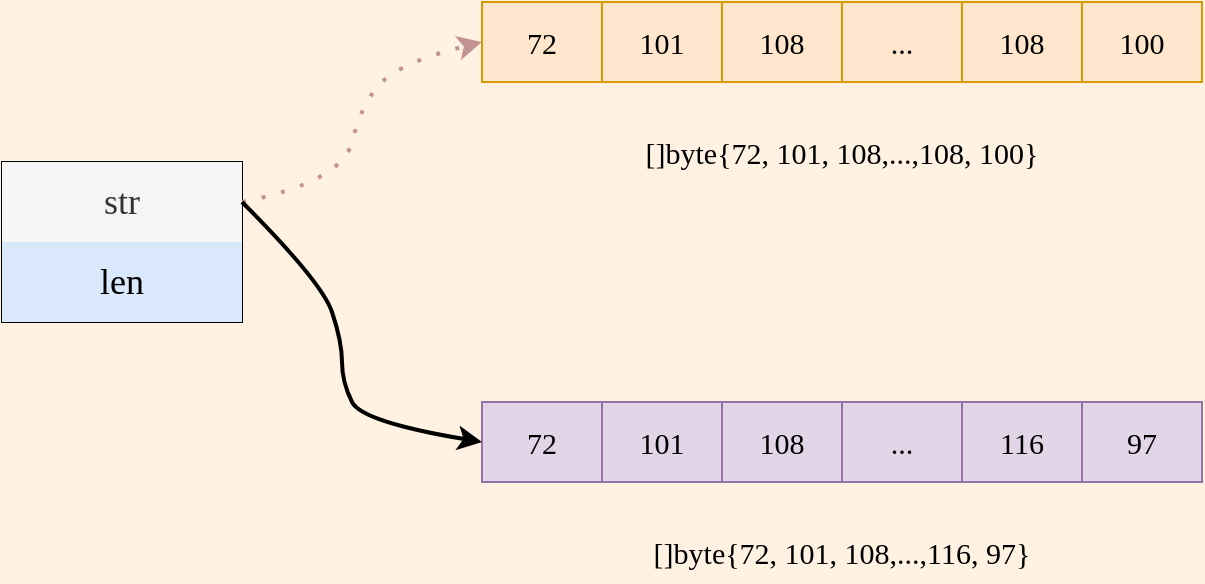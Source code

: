 <mxfile version="21.3.5" type="github">
  <diagram name="第 1 页" id="hgoyrOUg3Z2H3lXpM1j8">
    <mxGraphModel dx="1434" dy="805" grid="1" gridSize="10" guides="1" tooltips="1" connect="1" arrows="1" fold="1" page="1" pageScale="1" pageWidth="1169" pageHeight="827" background="#fff2e2" math="0" shadow="0">
      <root>
        <mxCell id="0" />
        <mxCell id="1" parent="0" />
        <mxCell id="Tzf7VT2PYR4jWi94Yynm-2" value="" style="shape=table;startSize=0;container=1;collapsible=0;childLayout=tableLayout;fontSize=15;" vertex="1" parent="1">
          <mxGeometry x="200" y="280" width="120" height="80" as="geometry" />
        </mxCell>
        <mxCell id="Tzf7VT2PYR4jWi94Yynm-3" value="" style="shape=tableRow;horizontal=0;startSize=0;swimlaneHead=0;swimlaneBody=0;strokeColor=inherit;top=0;left=0;bottom=0;right=0;collapsible=0;dropTarget=0;fillColor=none;points=[[0,0.5],[1,0.5]];portConstraint=eastwest;" vertex="1" parent="Tzf7VT2PYR4jWi94Yynm-2">
          <mxGeometry width="120" height="40" as="geometry" />
        </mxCell>
        <mxCell id="Tzf7VT2PYR4jWi94Yynm-4" value="str" style="shape=partialRectangle;html=1;whiteSpace=wrap;connectable=0;strokeColor=#666666;overflow=hidden;fillColor=#f5f5f5;top=0;left=0;bottom=0;right=0;pointerEvents=1;fontColor=#333333;fontSize=18;fontFamily=Comic Sans MS;" vertex="1" parent="Tzf7VT2PYR4jWi94Yynm-3">
          <mxGeometry width="120" height="40" as="geometry">
            <mxRectangle width="120" height="40" as="alternateBounds" />
          </mxGeometry>
        </mxCell>
        <mxCell id="Tzf7VT2PYR4jWi94Yynm-5" value="" style="shape=tableRow;horizontal=0;startSize=0;swimlaneHead=0;swimlaneBody=0;strokeColor=inherit;top=0;left=0;bottom=0;right=0;collapsible=0;dropTarget=0;fillColor=none;points=[[0,0.5],[1,0.5]];portConstraint=eastwest;" vertex="1" parent="Tzf7VT2PYR4jWi94Yynm-2">
          <mxGeometry y="40" width="120" height="40" as="geometry" />
        </mxCell>
        <mxCell id="Tzf7VT2PYR4jWi94Yynm-6" value="len" style="shape=partialRectangle;html=1;whiteSpace=wrap;connectable=0;strokeColor=#6c8ebf;overflow=hidden;fillColor=#dae8fc;top=0;left=0;bottom=0;right=0;pointerEvents=1;fontSize=18;fontFamily=Comic Sans MS;" vertex="1" parent="Tzf7VT2PYR4jWi94Yynm-5">
          <mxGeometry width="120" height="40" as="geometry">
            <mxRectangle width="120" height="40" as="alternateBounds" />
          </mxGeometry>
        </mxCell>
        <mxCell id="Tzf7VT2PYR4jWi94Yynm-7" value="" style="shape=table;startSize=0;container=1;collapsible=0;childLayout=tableLayout;fontSize=14;fillColor=#ffe6cc;strokeColor=#d79b00;" vertex="1" parent="1">
          <mxGeometry x="440" y="200" width="360" height="40" as="geometry" />
        </mxCell>
        <mxCell id="Tzf7VT2PYR4jWi94Yynm-8" value="" style="shape=tableRow;horizontal=0;startSize=0;swimlaneHead=0;swimlaneBody=0;strokeColor=inherit;top=0;left=0;bottom=0;right=0;collapsible=0;dropTarget=0;fillColor=none;points=[[0,0.5],[1,0.5]];portConstraint=eastwest;" vertex="1" parent="Tzf7VT2PYR4jWi94Yynm-7">
          <mxGeometry width="360" height="40" as="geometry" />
        </mxCell>
        <mxCell id="Tzf7VT2PYR4jWi94Yynm-9" value="72" style="shape=partialRectangle;html=1;whiteSpace=wrap;connectable=0;strokeColor=inherit;overflow=hidden;fillColor=none;top=0;left=0;bottom=0;right=0;pointerEvents=1;fontSize=15;fontFamily=Comic Sans MS;" vertex="1" parent="Tzf7VT2PYR4jWi94Yynm-8">
          <mxGeometry width="60" height="40" as="geometry">
            <mxRectangle width="60" height="40" as="alternateBounds" />
          </mxGeometry>
        </mxCell>
        <mxCell id="Tzf7VT2PYR4jWi94Yynm-10" value="101" style="shape=partialRectangle;html=1;whiteSpace=wrap;connectable=0;strokeColor=inherit;overflow=hidden;fillColor=none;top=0;left=0;bottom=0;right=0;pointerEvents=1;fontSize=15;fontFamily=Comic Sans MS;" vertex="1" parent="Tzf7VT2PYR4jWi94Yynm-8">
          <mxGeometry x="60" width="60" height="40" as="geometry">
            <mxRectangle width="60" height="40" as="alternateBounds" />
          </mxGeometry>
        </mxCell>
        <mxCell id="Tzf7VT2PYR4jWi94Yynm-11" value="108" style="shape=partialRectangle;html=1;whiteSpace=wrap;connectable=0;strokeColor=inherit;overflow=hidden;fillColor=none;top=0;left=0;bottom=0;right=0;pointerEvents=1;fontSize=15;fontFamily=Comic Sans MS;" vertex="1" parent="Tzf7VT2PYR4jWi94Yynm-8">
          <mxGeometry x="120" width="60" height="40" as="geometry">
            <mxRectangle width="60" height="40" as="alternateBounds" />
          </mxGeometry>
        </mxCell>
        <mxCell id="Tzf7VT2PYR4jWi94Yynm-12" value="..." style="shape=partialRectangle;html=1;whiteSpace=wrap;connectable=0;strokeColor=inherit;overflow=hidden;fillColor=none;top=0;left=0;bottom=0;right=0;pointerEvents=1;fontSize=15;fontFamily=Comic Sans MS;" vertex="1" parent="Tzf7VT2PYR4jWi94Yynm-8">
          <mxGeometry x="180" width="60" height="40" as="geometry">
            <mxRectangle width="60" height="40" as="alternateBounds" />
          </mxGeometry>
        </mxCell>
        <mxCell id="Tzf7VT2PYR4jWi94Yynm-13" value="108" style="shape=partialRectangle;html=1;whiteSpace=wrap;connectable=0;strokeColor=inherit;overflow=hidden;fillColor=none;top=0;left=0;bottom=0;right=0;pointerEvents=1;fontSize=15;fontFamily=Comic Sans MS;" vertex="1" parent="Tzf7VT2PYR4jWi94Yynm-8">
          <mxGeometry x="240" width="60" height="40" as="geometry">
            <mxRectangle width="60" height="40" as="alternateBounds" />
          </mxGeometry>
        </mxCell>
        <mxCell id="Tzf7VT2PYR4jWi94Yynm-14" value="100" style="shape=partialRectangle;html=1;whiteSpace=wrap;connectable=0;strokeColor=inherit;overflow=hidden;fillColor=none;top=0;left=0;bottom=0;right=0;pointerEvents=1;fontSize=15;fontFamily=Comic Sans MS;" vertex="1" parent="Tzf7VT2PYR4jWi94Yynm-8">
          <mxGeometry x="300" width="60" height="40" as="geometry">
            <mxRectangle width="60" height="40" as="alternateBounds" />
          </mxGeometry>
        </mxCell>
        <mxCell id="Tzf7VT2PYR4jWi94Yynm-15" value="" style="curved=1;endArrow=classic;html=1;rounded=0;exitX=1;exitY=0.25;exitDx=0;exitDy=0;entryX=0;entryY=0.5;entryDx=0;entryDy=0;strokeWidth=2;dashed=1;dashPattern=1 4;strokeColor=#c39292;" edge="1" parent="1" source="Tzf7VT2PYR4jWi94Yynm-2" target="Tzf7VT2PYR4jWi94Yynm-8">
          <mxGeometry width="50" height="50" relative="1" as="geometry">
            <mxPoint x="560" y="440" as="sourcePoint" />
            <mxPoint x="610" y="390" as="targetPoint" />
            <Array as="points">
              <mxPoint x="370" y="290" />
              <mxPoint x="380" y="250" />
              <mxPoint x="400" y="230" />
            </Array>
          </mxGeometry>
        </mxCell>
        <mxCell id="Tzf7VT2PYR4jWi94Yynm-16" value="[]byte{72, 101, 108,...,108, 100}" style="text;html=1;strokeColor=none;fillColor=none;align=center;verticalAlign=middle;whiteSpace=wrap;rounded=0;fontSize=15;fontFamily=Comic Sans MS;" vertex="1" parent="1">
          <mxGeometry x="485" y="260" width="270" height="30" as="geometry" />
        </mxCell>
        <mxCell id="Tzf7VT2PYR4jWi94Yynm-18" value="" style="shape=table;startSize=0;container=1;collapsible=0;childLayout=tableLayout;fontSize=14;fillColor=#e1d5e7;strokeColor=#9673a6;" vertex="1" parent="1">
          <mxGeometry x="440" y="400" width="360" height="40" as="geometry" />
        </mxCell>
        <mxCell id="Tzf7VT2PYR4jWi94Yynm-19" value="" style="shape=tableRow;horizontal=0;startSize=0;swimlaneHead=0;swimlaneBody=0;strokeColor=inherit;top=0;left=0;bottom=0;right=0;collapsible=0;dropTarget=0;fillColor=none;points=[[0,0.5],[1,0.5]];portConstraint=eastwest;" vertex="1" parent="Tzf7VT2PYR4jWi94Yynm-18">
          <mxGeometry width="360" height="40" as="geometry" />
        </mxCell>
        <mxCell id="Tzf7VT2PYR4jWi94Yynm-20" value="72" style="shape=partialRectangle;html=1;whiteSpace=wrap;connectable=0;strokeColor=inherit;overflow=hidden;fillColor=none;top=0;left=0;bottom=0;right=0;pointerEvents=1;fontSize=15;fontFamily=Comic Sans MS;" vertex="1" parent="Tzf7VT2PYR4jWi94Yynm-19">
          <mxGeometry width="60" height="40" as="geometry">
            <mxRectangle width="60" height="40" as="alternateBounds" />
          </mxGeometry>
        </mxCell>
        <mxCell id="Tzf7VT2PYR4jWi94Yynm-21" value="101" style="shape=partialRectangle;html=1;whiteSpace=wrap;connectable=0;strokeColor=inherit;overflow=hidden;fillColor=none;top=0;left=0;bottom=0;right=0;pointerEvents=1;fontSize=15;fontFamily=Comic Sans MS;" vertex="1" parent="Tzf7VT2PYR4jWi94Yynm-19">
          <mxGeometry x="60" width="60" height="40" as="geometry">
            <mxRectangle width="60" height="40" as="alternateBounds" />
          </mxGeometry>
        </mxCell>
        <mxCell id="Tzf7VT2PYR4jWi94Yynm-22" value="108" style="shape=partialRectangle;html=1;whiteSpace=wrap;connectable=0;strokeColor=inherit;overflow=hidden;fillColor=none;top=0;left=0;bottom=0;right=0;pointerEvents=1;fontSize=15;fontFamily=Comic Sans MS;" vertex="1" parent="Tzf7VT2PYR4jWi94Yynm-19">
          <mxGeometry x="120" width="60" height="40" as="geometry">
            <mxRectangle width="60" height="40" as="alternateBounds" />
          </mxGeometry>
        </mxCell>
        <mxCell id="Tzf7VT2PYR4jWi94Yynm-23" value="..." style="shape=partialRectangle;html=1;whiteSpace=wrap;connectable=0;strokeColor=inherit;overflow=hidden;fillColor=none;top=0;left=0;bottom=0;right=0;pointerEvents=1;fontSize=15;fontFamily=Comic Sans MS;" vertex="1" parent="Tzf7VT2PYR4jWi94Yynm-19">
          <mxGeometry x="180" width="60" height="40" as="geometry">
            <mxRectangle width="60" height="40" as="alternateBounds" />
          </mxGeometry>
        </mxCell>
        <mxCell id="Tzf7VT2PYR4jWi94Yynm-24" value="116" style="shape=partialRectangle;html=1;whiteSpace=wrap;connectable=0;strokeColor=inherit;overflow=hidden;fillColor=none;top=0;left=0;bottom=0;right=0;pointerEvents=1;fontSize=15;fontFamily=Comic Sans MS;" vertex="1" parent="Tzf7VT2PYR4jWi94Yynm-19">
          <mxGeometry x="240" width="60" height="40" as="geometry">
            <mxRectangle width="60" height="40" as="alternateBounds" />
          </mxGeometry>
        </mxCell>
        <mxCell id="Tzf7VT2PYR4jWi94Yynm-25" value="97" style="shape=partialRectangle;html=1;whiteSpace=wrap;connectable=0;strokeColor=inherit;overflow=hidden;fillColor=none;top=0;left=0;bottom=0;right=0;pointerEvents=1;fontSize=15;fontFamily=Comic Sans MS;" vertex="1" parent="Tzf7VT2PYR4jWi94Yynm-19">
          <mxGeometry x="300" width="60" height="40" as="geometry">
            <mxRectangle width="60" height="40" as="alternateBounds" />
          </mxGeometry>
        </mxCell>
        <mxCell id="Tzf7VT2PYR4jWi94Yynm-26" value="[]byte{72, 101, 108,...,116, 97}" style="text;html=1;strokeColor=none;fillColor=none;align=center;verticalAlign=middle;whiteSpace=wrap;rounded=0;fontSize=15;fontFamily=Comic Sans MS;" vertex="1" parent="1">
          <mxGeometry x="485" y="460" width="270" height="30" as="geometry" />
        </mxCell>
        <mxCell id="Tzf7VT2PYR4jWi94Yynm-27" value="" style="curved=1;endArrow=classic;html=1;rounded=0;exitX=1;exitY=0.25;exitDx=0;exitDy=0;entryX=0;entryY=0.5;entryDx=0;entryDy=0;strokeWidth=2;" edge="1" parent="1" source="Tzf7VT2PYR4jWi94Yynm-2" target="Tzf7VT2PYR4jWi94Yynm-19">
          <mxGeometry width="50" height="50" relative="1" as="geometry">
            <mxPoint x="560" y="500" as="sourcePoint" />
            <mxPoint x="430" y="420" as="targetPoint" />
            <Array as="points">
              <mxPoint x="360" y="340" />
              <mxPoint x="370" y="370" />
              <mxPoint x="370" y="390" />
              <mxPoint x="380" y="410" />
            </Array>
          </mxGeometry>
        </mxCell>
      </root>
    </mxGraphModel>
  </diagram>
</mxfile>
